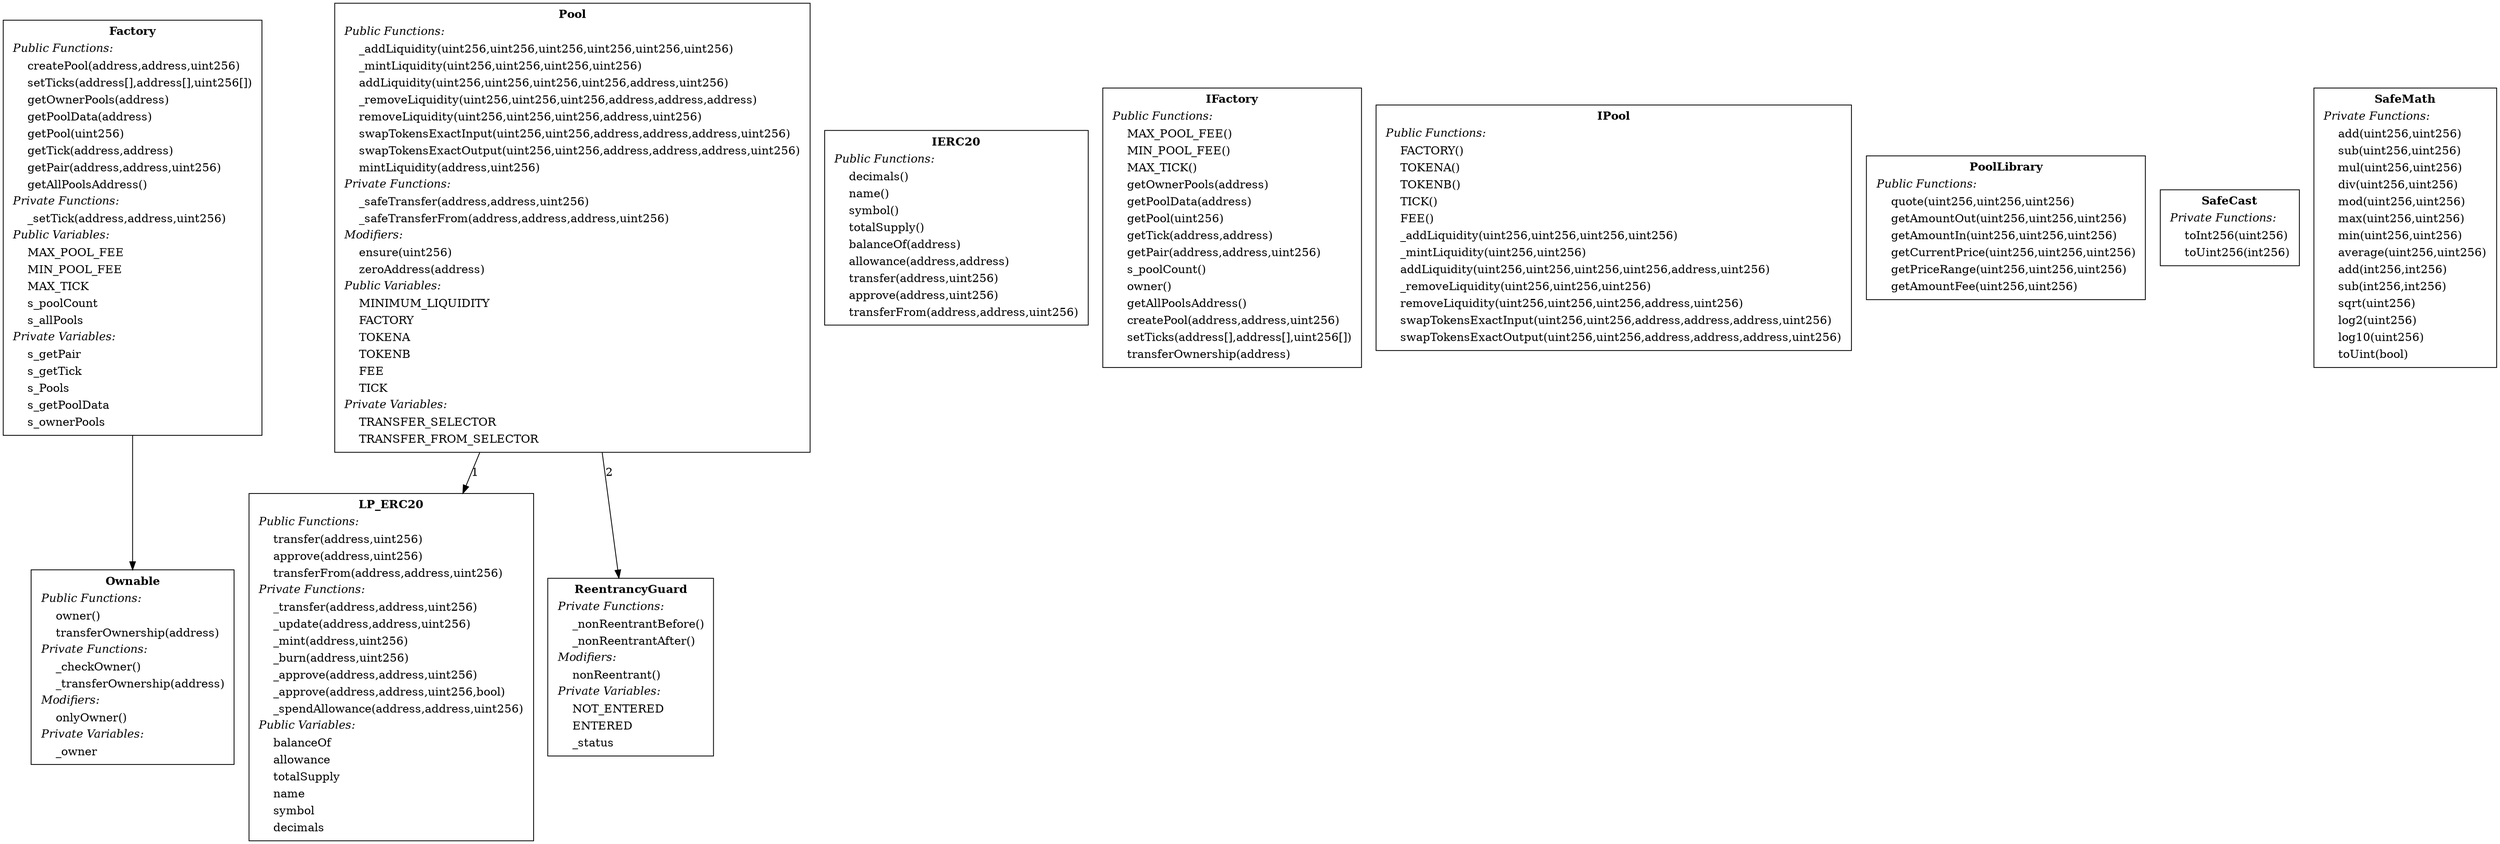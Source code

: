 digraph "" {
    Factory -> Ownable;
    Factory [shape = "box";label = < <TABLE border="0"><TR><TD align="center"><B>Factory</B></TD></TR><TR><TD align="left"><I>Public Functions:</I></TD></TR><TR><TD align="left">    createPool(address,address,uint256)</TD></TR><TR><TD align="left">    setTicks(address[],address[],uint256[])</TD></TR><TR><TD align="left">    getOwnerPools(address)</TD></TR><TR><TD align="left">    getPoolData(address)</TD></TR><TR><TD align="left">    getPool(uint256)</TD></TR><TR><TD align="left">    getTick(address,address)</TD></TR><TR><TD align="left">    getPair(address,address,uint256)</TD></TR><TR><TD align="left">    getAllPoolsAddress()</TD></TR><TR><TD align="left"><I>Private Functions:</I></TD></TR><TR><TD align="left">    _setTick(address,address,uint256)</TD></TR><TR><TD align="left"><I>Public Variables:</I></TD></TR><TR><TD align="left">    MAX_POOL_FEE</TD></TR><TR><TD align="left">    MIN_POOL_FEE</TD></TR><TR><TD align="left">    MAX_TICK</TD></TR><TR><TD align="left">    s_poolCount</TD></TR><TR><TD align="left">    s_allPools</TD></TR><TR><TD align="left"><I>Private Variables:</I></TD></TR><TR><TD align="left">    s_getPair</TD></TR><TR><TD align="left">    s_getTick</TD></TR><TR><TD align="left">    s_Pools</TD></TR><TR><TD align="left">    s_getPoolData</TD></TR><TR><TD align="left">    s_ownerPools</TD></TR></TABLE> >;];
    
    LP_ERC20 [shape = "box";label = < <TABLE border="0"><TR><TD align="center"><B>LP_ERC20</B></TD></TR><TR><TD align="left"><I>Public Functions:</I></TD></TR><TR><TD align="left">    transfer(address,uint256)</TD></TR><TR><TD align="left">    approve(address,uint256)</TD></TR><TR><TD align="left">    transferFrom(address,address,uint256)</TD></TR><TR><TD align="left"><I>Private Functions:</I></TD></TR><TR><TD align="left">    _transfer(address,address,uint256)</TD></TR><TR><TD align="left">    _update(address,address,uint256)</TD></TR><TR><TD align="left">    _mint(address,uint256)</TD></TR><TR><TD align="left">    _burn(address,uint256)</TD></TR><TR><TD align="left">    _approve(address,address,uint256)</TD></TR><TR><TD align="left">    _approve(address,address,uint256,bool)</TD></TR><TR><TD align="left">    _spendAllowance(address,address,uint256)</TD></TR><TR><TD align="left"><I>Public Variables:</I></TD></TR><TR><TD align="left">    balanceOf</TD></TR><TR><TD align="left">    allowance</TD></TR><TR><TD align="left">    totalSupply</TD></TR><TR><TD align="left">    name</TD></TR><TR><TD align="left">    symbol</TD></TR><TR><TD align="left">    decimals</TD></TR></TABLE> >;];
    
    Pool -> LP_ERC20 [label = "1";];
    Pool -> ReentrancyGuard [label = "2";];
    Pool [shape = "box";label = < <TABLE border="0"><TR><TD align="center"><B>Pool</B></TD></TR><TR><TD align="left"><I>Public Functions:</I></TD></TR><TR><TD align="left">    _addLiquidity(uint256,uint256,uint256,uint256,uint256,uint256)</TD></TR><TR><TD align="left">    _mintLiquidity(uint256,uint256,uint256,uint256)</TD></TR><TR><TD align="left">    addLiquidity(uint256,uint256,uint256,uint256,address,uint256)</TD></TR><TR><TD align="left">    _removeLiquidity(uint256,uint256,uint256,address,address,address)</TD></TR><TR><TD align="left">    removeLiquidity(uint256,uint256,uint256,address,uint256)</TD></TR><TR><TD align="left">    swapTokensExactInput(uint256,uint256,address,address,address,uint256)</TD></TR><TR><TD align="left">    swapTokensExactOutput(uint256,uint256,address,address,address,uint256)</TD></TR><TR><TD align="left">    mintLiquidity(address,uint256)</TD></TR><TR><TD align="left"><I>Private Functions:</I></TD></TR><TR><TD align="left">    _safeTransfer(address,address,uint256)</TD></TR><TR><TD align="left">    _safeTransferFrom(address,address,address,uint256)</TD></TR><TR><TD align="left"><I>Modifiers:</I></TD></TR><TR><TD align="left">    ensure(uint256)</TD></TR><TR><TD align="left">    zeroAddress(address)</TD></TR><TR><TD align="left"><I>Public Variables:</I></TD></TR><TR><TD align="left">    MINIMUM_LIQUIDITY</TD></TR><TR><TD align="left">    FACTORY</TD></TR><TR><TD align="left">    TOKENA</TD></TR><TR><TD align="left">    TOKENB</TD></TR><TR><TD align="left">    FEE</TD></TR><TR><TD align="left">    TICK</TD></TR><TR><TD align="left"><I>Private Variables:</I></TD></TR><TR><TD align="left">    TRANSFER_SELECTOR</TD></TR><TR><TD align="left">    TRANSFER_FROM_SELECTOR</TD></TR></TABLE> >;];
    
    IERC20 [shape = "box";label = < <TABLE border="0"><TR><TD align="center"><B>IERC20</B></TD></TR><TR><TD align="left"><I>Public Functions:</I></TD></TR><TR><TD align="left">    decimals()</TD></TR><TR><TD align="left">    name()</TD></TR><TR><TD align="left">    symbol()</TD></TR><TR><TD align="left">    totalSupply()</TD></TR><TR><TD align="left">    balanceOf(address)</TD></TR><TR><TD align="left">    allowance(address,address)</TD></TR><TR><TD align="left">    transfer(address,uint256)</TD></TR><TR><TD align="left">    approve(address,uint256)</TD></TR><TR><TD align="left">    transferFrom(address,address,uint256)</TD></TR></TABLE> >;];
    
    IFactory [shape = "box";label = < <TABLE border="0"><TR><TD align="center"><B>IFactory</B></TD></TR><TR><TD align="left"><I>Public Functions:</I></TD></TR><TR><TD align="left">    MAX_POOL_FEE()</TD></TR><TR><TD align="left">    MIN_POOL_FEE()</TD></TR><TR><TD align="left">    MAX_TICK()</TD></TR><TR><TD align="left">    getOwnerPools(address)</TD></TR><TR><TD align="left">    getPoolData(address)</TD></TR><TR><TD align="left">    getPool(uint256)</TD></TR><TR><TD align="left">    getTick(address,address)</TD></TR><TR><TD align="left">    getPair(address,address,uint256)</TD></TR><TR><TD align="left">    s_poolCount()</TD></TR><TR><TD align="left">    owner()</TD></TR><TR><TD align="left">    getAllPoolsAddress()</TD></TR><TR><TD align="left">    createPool(address,address,uint256)</TD></TR><TR><TD align="left">    setTicks(address[],address[],uint256[])</TD></TR><TR><TD align="left">    transferOwnership(address)</TD></TR></TABLE> >;];
    
    IPool [shape = "box";label = < <TABLE border="0"><TR><TD align="center"><B>IPool</B></TD></TR><TR><TD align="left"><I>Public Functions:</I></TD></TR><TR><TD align="left">    FACTORY()</TD></TR><TR><TD align="left">    TOKENA()</TD></TR><TR><TD align="left">    TOKENB()</TD></TR><TR><TD align="left">    TICK()</TD></TR><TR><TD align="left">    FEE()</TD></TR><TR><TD align="left">    _addLiquidity(uint256,uint256,uint256,uint256)</TD></TR><TR><TD align="left">    _mintLiquidity(uint256,uint256)</TD></TR><TR><TD align="left">    addLiquidity(uint256,uint256,uint256,uint256,address,uint256)</TD></TR><TR><TD align="left">    _removeLiquidity(uint256,uint256,uint256)</TD></TR><TR><TD align="left">    removeLiquidity(uint256,uint256,uint256,address,uint256)</TD></TR><TR><TD align="left">    swapTokensExactInput(uint256,uint256,address,address,address,uint256)</TD></TR><TR><TD align="left">    swapTokensExactOutput(uint256,uint256,address,address,address,uint256)</TD></TR></TABLE> >;];
    
    PoolLibrary [shape = "box";label = < <TABLE border="0"><TR><TD align="center"><B>PoolLibrary</B></TD></TR><TR><TD align="left"><I>Public Functions:</I></TD></TR><TR><TD align="left">    quote(uint256,uint256,uint256)</TD></TR><TR><TD align="left">    getAmountOut(uint256,uint256,uint256)</TD></TR><TR><TD align="left">    getAmountIn(uint256,uint256,uint256)</TD></TR><TR><TD align="left">    getCurrentPrice(uint256,uint256,uint256)</TD></TR><TR><TD align="left">    getPriceRange(uint256,uint256,uint256)</TD></TR><TR><TD align="left">    getAmountFee(uint256,uint256)</TD></TR></TABLE> >;];
    
    SafeCast [shape = "box";label = < <TABLE border="0"><TR><TD align="center"><B>SafeCast</B></TD></TR><TR><TD align="left"><I>Private Functions:</I></TD></TR><TR><TD align="left">    toInt256(uint256)</TD></TR><TR><TD align="left">    toUint256(int256)</TD></TR></TABLE> >;];
    
    SafeMath [shape = "box";label = < <TABLE border="0"><TR><TD align="center"><B>SafeMath</B></TD></TR><TR><TD align="left"><I>Private Functions:</I></TD></TR><TR><TD align="left">    add(uint256,uint256)</TD></TR><TR><TD align="left">    sub(uint256,uint256)</TD></TR><TR><TD align="left">    mul(uint256,uint256)</TD></TR><TR><TD align="left">    div(uint256,uint256)</TD></TR><TR><TD align="left">    mod(uint256,uint256)</TD></TR><TR><TD align="left">    max(uint256,uint256)</TD></TR><TR><TD align="left">    min(uint256,uint256)</TD></TR><TR><TD align="left">    average(uint256,uint256)</TD></TR><TR><TD align="left">    add(int256,int256)</TD></TR><TR><TD align="left">    sub(int256,int256)</TD></TR><TR><TD align="left">    sqrt(uint256)</TD></TR><TR><TD align="left">    log2(uint256)</TD></TR><TR><TD align="left">    log10(uint256)</TD></TR><TR><TD align="left">    toUint(bool)</TD></TR></TABLE> >;];
    
    Ownable [shape = "box";label = < <TABLE border="0"><TR><TD align="center"><B>Ownable</B></TD></TR><TR><TD align="left"><I>Public Functions:</I></TD></TR><TR><TD align="left">    owner()</TD></TR><TR><TD align="left">    transferOwnership(address)</TD></TR><TR><TD align="left"><I>Private Functions:</I></TD></TR><TR><TD align="left">    _checkOwner()</TD></TR><TR><TD align="left">    _transferOwnership(address)</TD></TR><TR><TD align="left"><I>Modifiers:</I></TD></TR><TR><TD align="left">    onlyOwner()</TD></TR><TR><TD align="left"><I>Private Variables:</I></TD></TR><TR><TD align="left">    _owner</TD></TR></TABLE> >;];
    
    ReentrancyGuard [shape = "box";label = < <TABLE border="0"><TR><TD align="center"><B>ReentrancyGuard</B></TD></TR><TR><TD align="left"><I>Private Functions:</I></TD></TR><TR><TD align="left">    _nonReentrantBefore()</TD></TR><TR><TD align="left">    _nonReentrantAfter()</TD></TR><TR><TD align="left"><I>Modifiers:</I></TD></TR><TR><TD align="left">    nonReentrant()</TD></TR><TR><TD align="left"><I>Private Variables:</I></TD></TR><TR><TD align="left">    NOT_ENTERED</TD></TR><TR><TD align="left">    ENTERED</TD></TR><TR><TD align="left">    _status</TD></TR></TABLE> >;];
}
